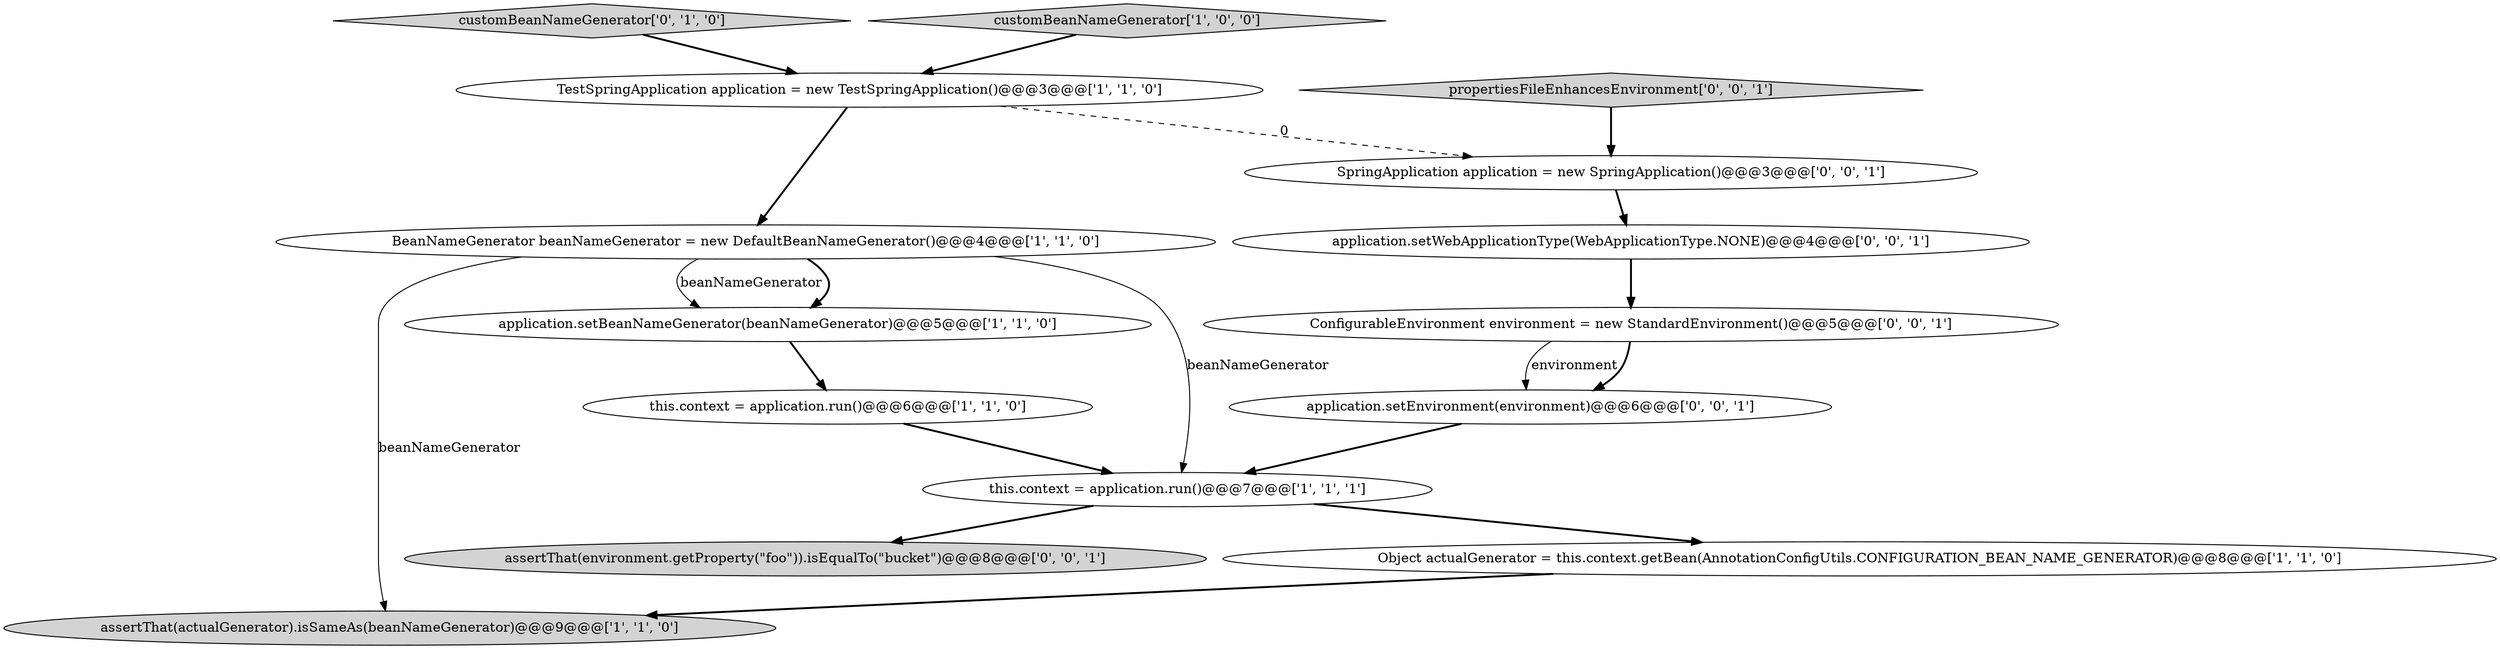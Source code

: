 digraph {
4 [style = filled, label = "Object actualGenerator = this.context.getBean(AnnotationConfigUtils.CONFIGURATION_BEAN_NAME_GENERATOR)@@@8@@@['1', '1', '0']", fillcolor = white, shape = ellipse image = "AAA0AAABBB1BBB"];
14 [style = filled, label = "propertiesFileEnhancesEnvironment['0', '0', '1']", fillcolor = lightgray, shape = diamond image = "AAA0AAABBB3BBB"];
11 [style = filled, label = "ConfigurableEnvironment environment = new StandardEnvironment()@@@5@@@['0', '0', '1']", fillcolor = white, shape = ellipse image = "AAA0AAABBB3BBB"];
6 [style = filled, label = "BeanNameGenerator beanNameGenerator = new DefaultBeanNameGenerator()@@@4@@@['1', '1', '0']", fillcolor = white, shape = ellipse image = "AAA0AAABBB1BBB"];
10 [style = filled, label = "assertThat(environment.getProperty(\"foo\")).isEqualTo(\"bucket\")@@@8@@@['0', '0', '1']", fillcolor = lightgray, shape = ellipse image = "AAA0AAABBB3BBB"];
8 [style = filled, label = "customBeanNameGenerator['0', '1', '0']", fillcolor = lightgray, shape = diamond image = "AAA0AAABBB2BBB"];
13 [style = filled, label = "application.setEnvironment(environment)@@@6@@@['0', '0', '1']", fillcolor = white, shape = ellipse image = "AAA0AAABBB3BBB"];
3 [style = filled, label = "customBeanNameGenerator['1', '0', '0']", fillcolor = lightgray, shape = diamond image = "AAA0AAABBB1BBB"];
5 [style = filled, label = "application.setBeanNameGenerator(beanNameGenerator)@@@5@@@['1', '1', '0']", fillcolor = white, shape = ellipse image = "AAA0AAABBB1BBB"];
1 [style = filled, label = "TestSpringApplication application = new TestSpringApplication()@@@3@@@['1', '1', '0']", fillcolor = white, shape = ellipse image = "AAA0AAABBB1BBB"];
2 [style = filled, label = "assertThat(actualGenerator).isSameAs(beanNameGenerator)@@@9@@@['1', '1', '0']", fillcolor = lightgray, shape = ellipse image = "AAA0AAABBB1BBB"];
9 [style = filled, label = "application.setWebApplicationType(WebApplicationType.NONE)@@@4@@@['0', '0', '1']", fillcolor = white, shape = ellipse image = "AAA0AAABBB3BBB"];
7 [style = filled, label = "this.context = application.run()@@@7@@@['1', '1', '1']", fillcolor = white, shape = ellipse image = "AAA0AAABBB1BBB"];
0 [style = filled, label = "this.context = application.run()@@@6@@@['1', '1', '0']", fillcolor = white, shape = ellipse image = "AAA0AAABBB1BBB"];
12 [style = filled, label = "SpringApplication application = new SpringApplication()@@@3@@@['0', '0', '1']", fillcolor = white, shape = ellipse image = "AAA0AAABBB3BBB"];
8->1 [style = bold, label=""];
6->7 [style = solid, label="beanNameGenerator"];
1->12 [style = dashed, label="0"];
6->5 [style = bold, label=""];
11->13 [style = solid, label="environment"];
1->6 [style = bold, label=""];
4->2 [style = bold, label=""];
7->4 [style = bold, label=""];
9->11 [style = bold, label=""];
6->2 [style = solid, label="beanNameGenerator"];
5->0 [style = bold, label=""];
3->1 [style = bold, label=""];
12->9 [style = bold, label=""];
7->10 [style = bold, label=""];
13->7 [style = bold, label=""];
6->5 [style = solid, label="beanNameGenerator"];
14->12 [style = bold, label=""];
11->13 [style = bold, label=""];
0->7 [style = bold, label=""];
}

